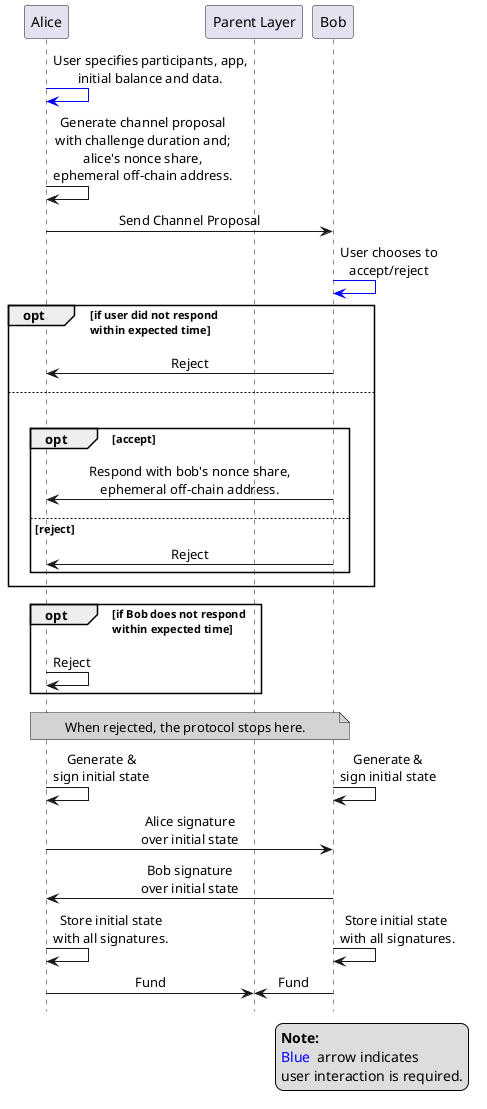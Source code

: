 ' SPDX-FileCopyrightText: 2022 Hyperledger
' SPDX-License-Identifier: CC-BY-4.0

@startuml open_generic
!pragma teoz true
hide footbox
skinparam SequenceMessageAlign center

participant "Alice" as alice
participant "Parent Layer" as parentLayer
participant "Bob" as bob

alice -[#blue]> alice: User specifies participants, app,\ninitial balance and data.
alice -> alice: Generate channel proposal\nwith challenge duration and;\nalice's nonce share,\nephemeral off-chain address.
alice -> bob: Send Channel Proposal
bob -[#blue]> bob: User chooses to\naccept/reject
opt if user did not respond\nwithin expected time
alice <- bob: Reject
else
|||
opt accept
alice <- bob: Respond with bob's nonce share,\nephemeral off-chain address.
else reject
alice <- bob: Reject
end
end

opt if Bob does not respond\nwithin expected time
alice -> alice: Reject
end

note over alice, bob #LightGray
When rejected, the protocol stops here.
end note

alice -> alice: Generate &\nsign initial state
& bob -> bob: Generate &\nsign initial state
alice -> bob: Alice signature\nover initial state
alice <- bob: Bob signature\nover initial state
bob -> bob: Store initial state \nwith all signatures.
& alice -> alice: Store initial state\nwith all signatures.

alice -> parentLayer: Fund
& bob -> parentLayer: Fund

legend bottom right
<b>Note:</b>
<color:blue>Blue </color> arrow indicates
user interaction is required.
endlegend

@enduml

